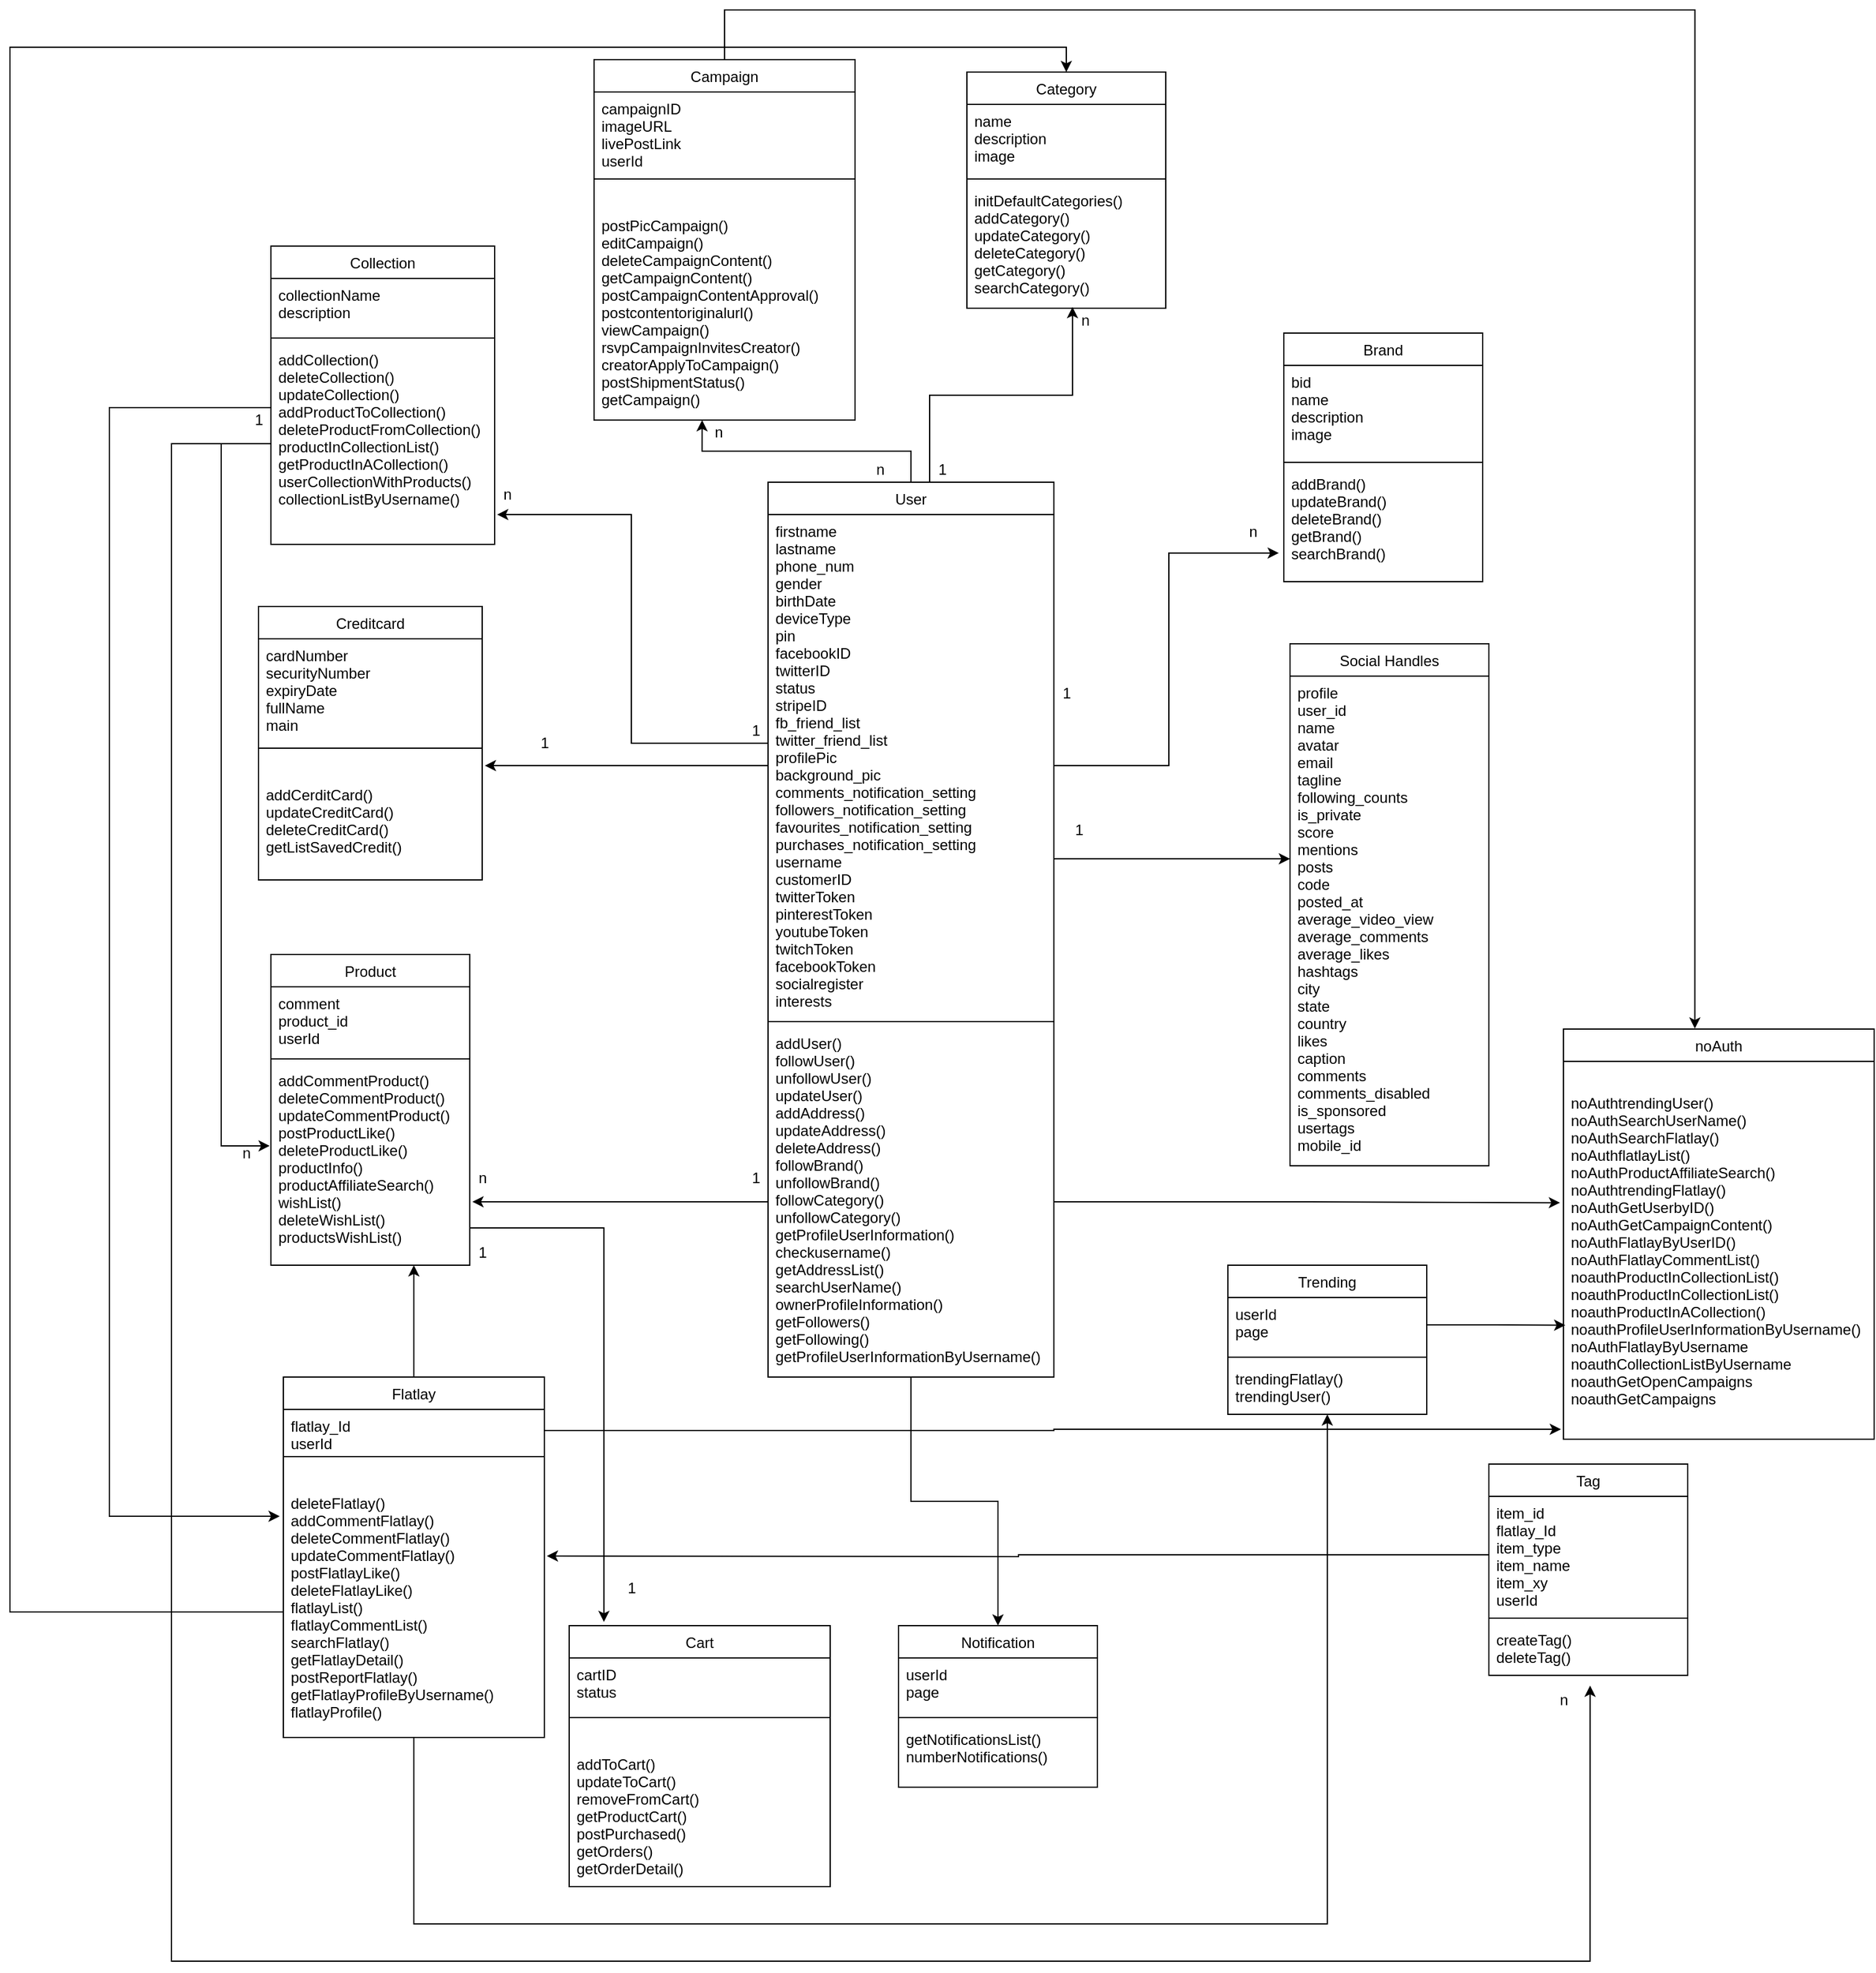 <mxfile version="13.6.2" type="device"><diagram id="C5RBs43oDa-KdzZeNtuy" name="Page-1"><mxGraphModel dx="5220" dy="3651" grid="1" gridSize="10" guides="1" tooltips="1" connect="1" arrows="1" fold="1" page="1" pageScale="1" pageWidth="2000" pageHeight="2000" math="0" shadow="0"><root><mxCell id="WIyWlLk6GJQsqaUBKTNV-0"/><mxCell id="WIyWlLk6GJQsqaUBKTNV-1" parent="WIyWlLk6GJQsqaUBKTNV-0"/><mxCell id="oxAixagusu0LPpY5-JHT-102" style="edgeStyle=orthogonalEdgeStyle;rounded=0;orthogonalLoop=1;jettySize=auto;html=1;entryX=0.423;entryY=-0.001;entryDx=0;entryDy=0;entryPerimeter=0;" edge="1" parent="WIyWlLk6GJQsqaUBKTNV-1" source="493IIcntt3808xGMUHvL-48" target="oxAixagusu0LPpY5-JHT-95"><mxGeometry relative="1" as="geometry"><Array as="points"><mxPoint x="-1295" y="-30"/><mxPoint x="-514" y="-30"/></Array></mxGeometry></mxCell><mxCell id="493IIcntt3808xGMUHvL-48" value="Campaign" style="swimlane;fontStyle=0;align=center;verticalAlign=top;childLayout=stackLayout;horizontal=1;startSize=26;horizontalStack=0;resizeParent=1;resizeLast=0;collapsible=1;marginBottom=0;rounded=0;shadow=0;strokeWidth=1;" parent="WIyWlLk6GJQsqaUBKTNV-1" vertex="1"><mxGeometry x="-1400" y="10" width="210" height="290" as="geometry"><mxRectangle x="130" y="380" width="160" height="26" as="alternateBounds"/></mxGeometry></mxCell><mxCell id="493IIcntt3808xGMUHvL-49" value="campaignID&#10;imageURL&#10;livePostLink&#10;userId" style="text;align=left;verticalAlign=top;spacingLeft=4;spacingRight=4;overflow=hidden;rotatable=0;points=[[0,0.5],[1,0.5]];portConstraint=eastwest;rounded=0;shadow=0;html=0;" parent="493IIcntt3808xGMUHvL-48" vertex="1"><mxGeometry y="26" width="210" height="66" as="geometry"/></mxCell><mxCell id="oxAixagusu0LPpY5-JHT-6" value="" style="line;strokeWidth=1;fillColor=none;align=left;verticalAlign=middle;spacingTop=-1;spacingLeft=3;spacingRight=3;rotatable=0;labelPosition=right;points=[];portConstraint=eastwest;" vertex="1" parent="493IIcntt3808xGMUHvL-48"><mxGeometry y="92" width="210" height="8" as="geometry"/></mxCell><mxCell id="oxAixagusu0LPpY5-JHT-8" value="&lt;span style=&quot;color: rgba(0 , 0 , 0 , 0) ; font-family: monospace ; font-size: 0px&quot;&gt;%3CmxGraphModel%3E%3Croot%3E%3CmxCell%20id%3D%220%22%2F%3E%3CmxCell%20id%3D%221%22%20parent%3D%220%22%2F%3E%3CmxCell%20id%3D%222%22%20value%3D%22addBrand()%26%2310%3BupdateBrand()%26%2310%3BdeleteBrand()%26%2310%3BgetBrand()%26%2310%3BsearchBrand()%26%2310%3B%22%20style%3D%22text%3Balign%3Dleft%3BverticalAlign%3Dtop%3BspacingLeft%3D4%3BspacingRight%3D4%3Boverflow%3Dhidden%3Brotatable%3D0%3Bpoints%3D%5B%5B0%2C0.5%5D%2C%5B1%2C0.5%5D%5D%3BportConstraint%3Deastwest%3B%22%20vertex%3D%221%22%20parent%3D%221%22%3E%3CmxGeometry%20x%3D%22-845%22%20y%3D%22338%22%20width%3D%22160%22%20height%3D%2282%22%20as%3D%22geometry%22%2F%3E%3C%2FmxCell%3E%3C%2Froot%3E%3C%2FmxGraphModel%3E&lt;/span&gt;" style="text;html=1;align=center;verticalAlign=middle;resizable=0;points=[];autosize=1;" vertex="1" parent="493IIcntt3808xGMUHvL-48"><mxGeometry y="100" width="210" height="20" as="geometry"/></mxCell><mxCell id="oxAixagusu0LPpY5-JHT-11" value="postPicCampaign()&#10;editCampaign()&#10;deleteCampaignContent()&#10;getCampaignContent()&#10;postCampaignContentApproval()&#10;postcontentoriginalurl()&#10;viewCampaign()&#10;rsvpCampaignInvitesCreator()&#10;creatorApplyToCampaign()&#10;postShipmentStatus()&#10;getCampaign()&#10;" style="text;align=left;verticalAlign=top;spacingLeft=4;spacingRight=4;overflow=hidden;rotatable=0;points=[[0,0.5],[1,0.5]];portConstraint=eastwest;" vertex="1" parent="493IIcntt3808xGMUHvL-48"><mxGeometry y="120" width="210" height="170" as="geometry"/></mxCell><mxCell id="493IIcntt3808xGMUHvL-8" value="Collection" style="swimlane;fontStyle=0;align=center;verticalAlign=top;childLayout=stackLayout;horizontal=1;startSize=26;horizontalStack=0;resizeParent=1;resizeLast=0;collapsible=1;marginBottom=0;rounded=0;shadow=0;strokeWidth=1;" parent="WIyWlLk6GJQsqaUBKTNV-1" vertex="1"><mxGeometry x="-1660" y="160" width="180" height="240" as="geometry"><mxRectangle x="130" y="380" width="160" height="26" as="alternateBounds"/></mxGeometry></mxCell><mxCell id="493IIcntt3808xGMUHvL-9" value="collectionName&#10;description" style="text;align=left;verticalAlign=top;spacingLeft=4;spacingRight=4;overflow=hidden;rotatable=0;points=[[0,0.5],[1,0.5]];portConstraint=eastwest;rounded=0;shadow=0;html=0;" parent="493IIcntt3808xGMUHvL-8" vertex="1"><mxGeometry y="26" width="180" height="44" as="geometry"/></mxCell><mxCell id="oxAixagusu0LPpY5-JHT-27" value="" style="line;strokeWidth=1;fillColor=none;align=left;verticalAlign=middle;spacingTop=-1;spacingLeft=3;spacingRight=3;rotatable=0;labelPosition=right;points=[];portConstraint=eastwest;" vertex="1" parent="493IIcntt3808xGMUHvL-8"><mxGeometry y="70" width="180" height="8" as="geometry"/></mxCell><mxCell id="oxAixagusu0LPpY5-JHT-28" value="addCollection()&#10;deleteCollection()&#10;updateCollection()&#10;addProductToCollection()&#10;deleteProductFromCollection()&#10;productInCollectionList()&#10;getProductInACollection()&#10;userCollectionWithProducts()&#10;collectionListByUsername()&#10;&#10;" style="text;align=left;verticalAlign=top;spacingLeft=4;spacingRight=4;overflow=hidden;rotatable=0;points=[[0,0.5],[1,0.5]];portConstraint=eastwest;" vertex="1" parent="493IIcntt3808xGMUHvL-8"><mxGeometry y="78" width="180" height="162" as="geometry"/></mxCell><mxCell id="493IIcntt3808xGMUHvL-67" value="Category" style="swimlane;fontStyle=0;align=center;verticalAlign=top;childLayout=stackLayout;horizontal=1;startSize=26;horizontalStack=0;resizeParent=1;resizeLast=0;collapsible=1;marginBottom=0;rounded=0;shadow=0;strokeWidth=1;" parent="WIyWlLk6GJQsqaUBKTNV-1" vertex="1"><mxGeometry x="-1100" y="20" width="160" height="190" as="geometry"><mxRectangle x="130" y="380" width="160" height="26" as="alternateBounds"/></mxGeometry></mxCell><mxCell id="493IIcntt3808xGMUHvL-68" value="name&#10;description&#10;image&#10;" style="text;align=left;verticalAlign=top;spacingLeft=4;spacingRight=4;overflow=hidden;rotatable=0;points=[[0,0.5],[1,0.5]];portConstraint=eastwest;rounded=0;shadow=0;html=0;" parent="493IIcntt3808xGMUHvL-67" vertex="1"><mxGeometry y="26" width="160" height="56" as="geometry"/></mxCell><mxCell id="oxAixagusu0LPpY5-JHT-31" value="" style="line;strokeWidth=1;fillColor=none;align=left;verticalAlign=middle;spacingTop=-1;spacingLeft=3;spacingRight=3;rotatable=0;labelPosition=right;points=[];portConstraint=eastwest;" vertex="1" parent="493IIcntt3808xGMUHvL-67"><mxGeometry y="82" width="160" height="8" as="geometry"/></mxCell><mxCell id="oxAixagusu0LPpY5-JHT-32" value="initDefaultCategories()&#10;addCategory()&#10;updateCategory()&#10;deleteCategory()&#10;getCategory()&#10;searchCategory()&#10;" style="text;align=left;verticalAlign=top;spacingLeft=4;spacingRight=4;overflow=hidden;rotatable=0;points=[[0,0.5],[1,0.5]];portConstraint=eastwest;" vertex="1" parent="493IIcntt3808xGMUHvL-67"><mxGeometry y="90" width="160" height="100" as="geometry"/></mxCell><mxCell id="zkfFHV4jXpPFQw0GAbJ--0" value="Brand" style="swimlane;fontStyle=0;align=center;verticalAlign=top;childLayout=stackLayout;horizontal=1;startSize=26;horizontalStack=0;resizeParent=1;resizeLast=0;collapsible=1;marginBottom=0;rounded=0;shadow=0;strokeWidth=1;" parent="WIyWlLk6GJQsqaUBKTNV-1" vertex="1"><mxGeometry x="-845" y="230" width="160" height="200" as="geometry"><mxRectangle x="230" y="140" width="160" height="26" as="alternateBounds"/></mxGeometry></mxCell><mxCell id="zkfFHV4jXpPFQw0GAbJ--1" value="bid&#10;name&#10;description&#10;image" style="text;align=left;verticalAlign=top;spacingLeft=4;spacingRight=4;overflow=hidden;rotatable=0;points=[[0,0.5],[1,0.5]];portConstraint=eastwest;" parent="zkfFHV4jXpPFQw0GAbJ--0" vertex="1"><mxGeometry y="26" width="160" height="74" as="geometry"/></mxCell><mxCell id="zkfFHV4jXpPFQw0GAbJ--4" value="" style="line;html=1;strokeWidth=1;align=left;verticalAlign=middle;spacingTop=-1;spacingLeft=3;spacingRight=3;rotatable=0;labelPosition=right;points=[];portConstraint=eastwest;" parent="zkfFHV4jXpPFQw0GAbJ--0" vertex="1"><mxGeometry y="100" width="160" height="8" as="geometry"/></mxCell><mxCell id="zkfFHV4jXpPFQw0GAbJ--5" value="addBrand()&#10;updateBrand()&#10;deleteBrand()&#10;getBrand()&#10;searchBrand()&#10;" style="text;align=left;verticalAlign=top;spacingLeft=4;spacingRight=4;overflow=hidden;rotatable=0;points=[[0,0.5],[1,0.5]];portConstraint=eastwest;" parent="zkfFHV4jXpPFQw0GAbJ--0" vertex="1"><mxGeometry y="108" width="160" height="82" as="geometry"/></mxCell><mxCell id="oxAixagusu0LPpY5-JHT-12" style="edgeStyle=orthogonalEdgeStyle;rounded=0;orthogonalLoop=1;jettySize=auto;html=1;entryX=0.414;entryY=1;entryDx=0;entryDy=0;entryPerimeter=0;" edge="1" parent="WIyWlLk6GJQsqaUBKTNV-1" source="493IIcntt3808xGMUHvL-0" target="oxAixagusu0LPpY5-JHT-11"><mxGeometry relative="1" as="geometry"/></mxCell><mxCell id="oxAixagusu0LPpY5-JHT-34" style="edgeStyle=orthogonalEdgeStyle;rounded=0;orthogonalLoop=1;jettySize=auto;html=1;entryX=0.531;entryY=0.99;entryDx=0;entryDy=0;entryPerimeter=0;" edge="1" parent="WIyWlLk6GJQsqaUBKTNV-1" source="493IIcntt3808xGMUHvL-0" target="oxAixagusu0LPpY5-JHT-32"><mxGeometry relative="1" as="geometry"><Array as="points"><mxPoint x="-1130" y="280"/><mxPoint x="-1015" y="280"/></Array></mxGeometry></mxCell><mxCell id="oxAixagusu0LPpY5-JHT-88" style="edgeStyle=orthogonalEdgeStyle;rounded=0;orthogonalLoop=1;jettySize=auto;html=1;entryX=0.5;entryY=0;entryDx=0;entryDy=0;" edge="1" parent="WIyWlLk6GJQsqaUBKTNV-1" source="493IIcntt3808xGMUHvL-0" target="oxAixagusu0LPpY5-JHT-52"><mxGeometry relative="1" as="geometry"/></mxCell><mxCell id="493IIcntt3808xGMUHvL-0" value="User" style="swimlane;fontStyle=0;align=center;verticalAlign=top;childLayout=stackLayout;horizontal=1;startSize=26;horizontalStack=0;resizeParent=1;resizeLast=0;collapsible=1;marginBottom=0;rounded=0;shadow=0;strokeWidth=1;" parent="WIyWlLk6GJQsqaUBKTNV-1" vertex="1"><mxGeometry x="-1260" y="350" width="230" height="720" as="geometry"><mxRectangle x="130" y="380" width="160" height="26" as="alternateBounds"/></mxGeometry></mxCell><mxCell id="493IIcntt3808xGMUHvL-2" value="firstname&#10;lastname&#10;phone_num&#10;gender&#10;birthDate&#10;deviceType&#10;pin&#10;facebookID&#10;twitterID&#10;status&#10;stripeID&#10;fb_friend_list&#10;twitter_friend_list&#10;profilePic&#10;background_pic&#10;comments_notification_setting&#10;followers_notification_setting&#10;favourites_notification_setting&#10;purchases_notification_setting&#10;username&#10;customerID&#10;twitterToken&#10;pinterestToken&#10;youtubeToken&#10;twitchToken&#10;facebookToken&#10;socialregister&#10;interests" style="text;align=left;verticalAlign=top;spacingLeft=4;spacingRight=4;overflow=hidden;rotatable=0;points=[[0,0.5],[1,0.5]];portConstraint=eastwest;rounded=0;shadow=0;html=0;" parent="493IIcntt3808xGMUHvL-0" vertex="1"><mxGeometry y="26" width="230" height="404" as="geometry"/></mxCell><mxCell id="493IIcntt3808xGMUHvL-28" value="" style="line;strokeWidth=1;fillColor=none;align=left;verticalAlign=middle;spacingTop=-1;spacingLeft=3;spacingRight=3;rotatable=0;labelPosition=right;points=[];portConstraint=eastwest;" parent="493IIcntt3808xGMUHvL-0" vertex="1"><mxGeometry y="430" width="230" height="8" as="geometry"/></mxCell><mxCell id="493IIcntt3808xGMUHvL-34" value="addUser()&#10;followUser()&#10;unfollowUser()&#10;updateUser()&#10;addAddress()&#10;updateAddress()&#10;deleteAddress()&#10;followBrand()&#10;unfollowBrand()&#10;followCategory()&#10;unfollowCategory()&#10;getProfileUserInformation()&#10;checkusername()&#10;getAddressList()&#10;searchUserName()&#10;ownerProfileInformation()&#10;getFollowers()&#10;getFollowing()&#10;getProfileUserInformationByUsername()&#10;&#10;" style="text;align=left;verticalAlign=top;spacingLeft=4;spacingRight=4;overflow=hidden;rotatable=0;points=[[0,0.5],[1,0.5]];portConstraint=eastwest;rounded=0;shadow=0;html=0;" parent="493IIcntt3808xGMUHvL-0" vertex="1"><mxGeometry y="438" width="230" height="282" as="geometry"/></mxCell><mxCell id="oxAixagusu0LPpY5-JHT-2" style="edgeStyle=orthogonalEdgeStyle;rounded=0;orthogonalLoop=1;jettySize=auto;html=1;entryX=-0.025;entryY=0.841;entryDx=0;entryDy=0;entryPerimeter=0;" edge="1" parent="WIyWlLk6GJQsqaUBKTNV-1" source="493IIcntt3808xGMUHvL-2" target="zkfFHV4jXpPFQw0GAbJ--5"><mxGeometry relative="1" as="geometry"/></mxCell><mxCell id="oxAixagusu0LPpY5-JHT-3" value="1" style="text;html=1;align=center;verticalAlign=middle;resizable=0;points=[];autosize=1;" vertex="1" parent="WIyWlLk6GJQsqaUBKTNV-1"><mxGeometry x="-1030" y="510" width="20" height="20" as="geometry"/></mxCell><mxCell id="oxAixagusu0LPpY5-JHT-4" value="n" style="text;html=1;align=center;verticalAlign=middle;resizable=0;points=[];autosize=1;" vertex="1" parent="WIyWlLk6GJQsqaUBKTNV-1"><mxGeometry x="-880" y="380" width="20" height="20" as="geometry"/></mxCell><mxCell id="oxAixagusu0LPpY5-JHT-13" value="n" style="text;html=1;align=center;verticalAlign=middle;resizable=0;points=[];autosize=1;" vertex="1" parent="WIyWlLk6GJQsqaUBKTNV-1"><mxGeometry x="-1180" y="330" width="20" height="20" as="geometry"/></mxCell><mxCell id="oxAixagusu0LPpY5-JHT-14" value="n" style="text;html=1;align=center;verticalAlign=middle;resizable=0;points=[];autosize=1;" vertex="1" parent="WIyWlLk6GJQsqaUBKTNV-1"><mxGeometry x="-1310" y="300" width="20" height="20" as="geometry"/></mxCell><mxCell id="oxAixagusu0LPpY5-JHT-25" value="1" style="text;html=1;align=center;verticalAlign=middle;resizable=0;points=[];autosize=1;" vertex="1" parent="WIyWlLk6GJQsqaUBKTNV-1"><mxGeometry x="-1280" y="540" width="20" height="20" as="geometry"/></mxCell><mxCell id="oxAixagusu0LPpY5-JHT-26" value="1" style="text;html=1;align=center;verticalAlign=middle;resizable=0;points=[];autosize=1;" vertex="1" parent="WIyWlLk6GJQsqaUBKTNV-1"><mxGeometry x="-1450" y="550" width="20" height="20" as="geometry"/></mxCell><mxCell id="oxAixagusu0LPpY5-JHT-29" style="edgeStyle=orthogonalEdgeStyle;rounded=0;orthogonalLoop=1;jettySize=auto;html=1;entryX=1.011;entryY=0.852;entryDx=0;entryDy=0;entryPerimeter=0;" edge="1" parent="WIyWlLk6GJQsqaUBKTNV-1" source="493IIcntt3808xGMUHvL-2" target="oxAixagusu0LPpY5-JHT-28"><mxGeometry relative="1" as="geometry"><Array as="points"><mxPoint x="-1370" y="560"/><mxPoint x="-1370" y="376"/></Array></mxGeometry></mxCell><mxCell id="oxAixagusu0LPpY5-JHT-30" value="n" style="text;html=1;align=center;verticalAlign=middle;resizable=0;points=[];autosize=1;" vertex="1" parent="WIyWlLk6GJQsqaUBKTNV-1"><mxGeometry x="-1480" y="350" width="20" height="20" as="geometry"/></mxCell><mxCell id="oxAixagusu0LPpY5-JHT-35" value="1" style="text;html=1;align=center;verticalAlign=middle;resizable=0;points=[];autosize=1;" vertex="1" parent="WIyWlLk6GJQsqaUBKTNV-1"><mxGeometry x="-1130" y="330" width="20" height="20" as="geometry"/></mxCell><mxCell id="oxAixagusu0LPpY5-JHT-36" value="&amp;nbsp; &amp;nbsp;n" style="text;html=1;align=center;verticalAlign=middle;resizable=0;points=[];autosize=1;" vertex="1" parent="WIyWlLk6GJQsqaUBKTNV-1"><mxGeometry x="-1025" y="210" width="30" height="20" as="geometry"/></mxCell><mxCell id="oxAixagusu0LPpY5-JHT-52" value="Notification" style="swimlane;fontStyle=0;align=center;verticalAlign=top;childLayout=stackLayout;horizontal=1;startSize=26;horizontalStack=0;resizeParent=1;resizeLast=0;collapsible=1;marginBottom=0;rounded=0;shadow=0;strokeWidth=1;" vertex="1" parent="WIyWlLk6GJQsqaUBKTNV-1"><mxGeometry x="-1155" y="1270" width="160" height="130" as="geometry"><mxRectangle x="130" y="380" width="160" height="26" as="alternateBounds"/></mxGeometry></mxCell><mxCell id="oxAixagusu0LPpY5-JHT-53" value="userId&#10;page" style="text;align=left;verticalAlign=top;spacingLeft=4;spacingRight=4;overflow=hidden;rotatable=0;points=[[0,0.5],[1,0.5]];portConstraint=eastwest;rounded=0;shadow=0;html=0;" vertex="1" parent="oxAixagusu0LPpY5-JHT-52"><mxGeometry y="26" width="160" height="44" as="geometry"/></mxCell><mxCell id="oxAixagusu0LPpY5-JHT-54" value="" style="line;strokeWidth=1;fillColor=none;align=left;verticalAlign=middle;spacingTop=-1;spacingLeft=3;spacingRight=3;rotatable=0;labelPosition=right;points=[];portConstraint=eastwest;rounded=0;shadow=0;html=0;" vertex="1" parent="oxAixagusu0LPpY5-JHT-52"><mxGeometry y="70" width="160" height="8" as="geometry"/></mxCell><mxCell id="oxAixagusu0LPpY5-JHT-55" value="getNotificationsList()&#10;numberNotifications()&#10;" style="text;align=left;verticalAlign=top;spacingLeft=4;spacingRight=4;overflow=hidden;rotatable=0;points=[[0,0.5],[1,0.5]];portConstraint=eastwest;" vertex="1" parent="oxAixagusu0LPpY5-JHT-52"><mxGeometry y="78" width="160" height="42" as="geometry"/></mxCell><mxCell id="oxAixagusu0LPpY5-JHT-82" style="edgeStyle=orthogonalEdgeStyle;rounded=0;orthogonalLoop=1;jettySize=auto;html=1;" edge="1" parent="WIyWlLk6GJQsqaUBKTNV-1" source="oxAixagusu0LPpY5-JHT-45"><mxGeometry relative="1" as="geometry"><mxPoint x="-1545" y="980" as="targetPoint"/></mxGeometry></mxCell><mxCell id="oxAixagusu0LPpY5-JHT-89" style="edgeStyle=orthogonalEdgeStyle;rounded=0;orthogonalLoop=1;jettySize=auto;html=1;" edge="1" parent="WIyWlLk6GJQsqaUBKTNV-1" source="oxAixagusu0LPpY5-JHT-45"><mxGeometry relative="1" as="geometry"><mxPoint x="-810" y="1100" as="targetPoint"/><Array as="points"><mxPoint x="-1545" y="1510"/><mxPoint x="-810" y="1510"/><mxPoint x="-810" y="1109"/><mxPoint x="-810" y="1109"/></Array></mxGeometry></mxCell><mxCell id="oxAixagusu0LPpY5-JHT-45" value="Flatlay" style="swimlane;fontStyle=0;align=center;verticalAlign=top;childLayout=stackLayout;horizontal=1;startSize=26;horizontalStack=0;resizeParent=1;resizeLast=0;collapsible=1;marginBottom=0;rounded=0;shadow=0;strokeWidth=1;" vertex="1" parent="WIyWlLk6GJQsqaUBKTNV-1"><mxGeometry x="-1650" y="1070" width="210" height="290" as="geometry"><mxRectangle x="130" y="380" width="160" height="26" as="alternateBounds"/></mxGeometry></mxCell><mxCell id="oxAixagusu0LPpY5-JHT-46" value="flatlay_Id&#10;userId" style="text;align=left;verticalAlign=top;spacingLeft=4;spacingRight=4;overflow=hidden;rotatable=0;points=[[0,0.5],[1,0.5]];portConstraint=eastwest;rounded=0;shadow=0;html=0;" vertex="1" parent="oxAixagusu0LPpY5-JHT-45"><mxGeometry y="26" width="210" height="34" as="geometry"/></mxCell><mxCell id="oxAixagusu0LPpY5-JHT-47" value="" style="line;strokeWidth=1;fillColor=none;align=left;verticalAlign=middle;spacingTop=-1;spacingLeft=3;spacingRight=3;rotatable=0;labelPosition=right;points=[];portConstraint=eastwest;" vertex="1" parent="oxAixagusu0LPpY5-JHT-45"><mxGeometry y="60" width="210" height="8" as="geometry"/></mxCell><mxCell id="oxAixagusu0LPpY5-JHT-48" value="&lt;font color=&quot;#ba0000&quot; face=&quot;monospace&quot;&gt;&lt;span style=&quot;font-size: 0px&quot;&gt;addToCart&lt;/span&gt;&lt;/font&gt;" style="text;html=1;align=center;verticalAlign=middle;resizable=0;points=[];autosize=1;" vertex="1" parent="oxAixagusu0LPpY5-JHT-45"><mxGeometry y="68" width="210" height="20" as="geometry"/></mxCell><mxCell id="oxAixagusu0LPpY5-JHT-49" value="deleteFlatlay()&#10;addCommentFlatlay()&#10;deleteCommentFlatlay()&#10;updateCommentFlatlay()&#10;postFlatlayLike()&#10;deleteFlatlayLike()&#10;flatlayList()&#10;flatlayCommentList()&#10;searchFlatlay()&#10;getFlatlayDetail()&#10;postReportFlatlay()&#10;getFlatlayProfileByUsername()&#10;flatlayProfile()&#10;&#10;" style="text;align=left;verticalAlign=top;spacingLeft=4;spacingRight=4;overflow=hidden;rotatable=0;points=[[0,0.5],[1,0.5]];portConstraint=eastwest;" vertex="1" parent="oxAixagusu0LPpY5-JHT-45"><mxGeometry y="88" width="210" height="202" as="geometry"/></mxCell><mxCell id="oxAixagusu0LPpY5-JHT-64" style="edgeStyle=orthogonalEdgeStyle;rounded=0;orthogonalLoop=1;jettySize=auto;html=1;" edge="1" parent="WIyWlLk6GJQsqaUBKTNV-1" source="oxAixagusu0LPpY5-JHT-49"><mxGeometry relative="1" as="geometry"><mxPoint x="-1020" y="20" as="targetPoint"/><Array as="points"><mxPoint x="-1870" y="1259"/><mxPoint x="-1870"/><mxPoint x="-1020"/></Array></mxGeometry></mxCell><mxCell id="oxAixagusu0LPpY5-JHT-67" style="edgeStyle=orthogonalEdgeStyle;rounded=0;orthogonalLoop=1;jettySize=auto;html=1;entryX=1.013;entryY=0.362;entryDx=0;entryDy=0;entryPerimeter=0;" edge="1" parent="WIyWlLk6GJQsqaUBKTNV-1" source="493IIcntt3808xGMUHvL-2"><mxGeometry relative="1" as="geometry"><mxPoint x="-1487.92" y="578.024" as="targetPoint"/></mxGeometry></mxCell><mxCell id="oxAixagusu0LPpY5-JHT-15" value="Cart" style="swimlane;fontStyle=0;align=center;verticalAlign=top;childLayout=stackLayout;horizontal=1;startSize=26;horizontalStack=0;resizeParent=1;resizeLast=0;collapsible=1;marginBottom=0;rounded=0;shadow=0;strokeWidth=1;" vertex="1" parent="WIyWlLk6GJQsqaUBKTNV-1"><mxGeometry x="-1420" y="1270" width="210" height="210" as="geometry"><mxRectangle x="130" y="380" width="160" height="26" as="alternateBounds"/></mxGeometry></mxCell><mxCell id="oxAixagusu0LPpY5-JHT-16" value="cartID&#10;status" style="text;align=left;verticalAlign=top;spacingLeft=4;spacingRight=4;overflow=hidden;rotatable=0;points=[[0,0.5],[1,0.5]];portConstraint=eastwest;rounded=0;shadow=0;html=0;" vertex="1" parent="oxAixagusu0LPpY5-JHT-15"><mxGeometry y="26" width="210" height="44" as="geometry"/></mxCell><mxCell id="oxAixagusu0LPpY5-JHT-17" value="" style="line;strokeWidth=1;fillColor=none;align=left;verticalAlign=middle;spacingTop=-1;spacingLeft=3;spacingRight=3;rotatable=0;labelPosition=right;points=[];portConstraint=eastwest;" vertex="1" parent="oxAixagusu0LPpY5-JHT-15"><mxGeometry y="70" width="210" height="8" as="geometry"/></mxCell><mxCell id="oxAixagusu0LPpY5-JHT-18" value="&lt;font color=&quot;#ba0000&quot; face=&quot;monospace&quot;&gt;&lt;span style=&quot;font-size: 0px&quot;&gt;addToCart&lt;/span&gt;&lt;/font&gt;" style="text;html=1;align=center;verticalAlign=middle;resizable=0;points=[];autosize=1;" vertex="1" parent="oxAixagusu0LPpY5-JHT-15"><mxGeometry y="78" width="210" height="20" as="geometry"/></mxCell><mxCell id="oxAixagusu0LPpY5-JHT-23" value="addToCart()&#10;updateToCart()&#10;removeFromCart()&#10;getProductCart()&#10;postPurchased()&#10;getOrders()&#10;getOrderDetail()&#10;" style="text;align=left;verticalAlign=top;spacingLeft=4;spacingRight=4;overflow=hidden;rotatable=0;points=[[0,0.5],[1,0.5]];portConstraint=eastwest;" vertex="1" parent="oxAixagusu0LPpY5-JHT-15"><mxGeometry y="98" width="210" height="112" as="geometry"/></mxCell><mxCell id="oxAixagusu0LPpY5-JHT-37" value="Creditcard" style="swimlane;fontStyle=0;align=center;verticalAlign=top;childLayout=stackLayout;horizontal=1;startSize=26;horizontalStack=0;resizeParent=1;resizeLast=0;collapsible=1;marginBottom=0;rounded=0;shadow=0;strokeWidth=1;" vertex="1" parent="WIyWlLk6GJQsqaUBKTNV-1"><mxGeometry x="-1670" y="450" width="180" height="220" as="geometry"><mxRectangle x="130" y="380" width="160" height="26" as="alternateBounds"/></mxGeometry></mxCell><mxCell id="oxAixagusu0LPpY5-JHT-38" value="cardNumber&#10;securityNumber&#10;expiryDate&#10;fullName&#10;main" style="text;align=left;verticalAlign=top;spacingLeft=4;spacingRight=4;overflow=hidden;rotatable=0;points=[[0,0.5],[1,0.5]];portConstraint=eastwest;rounded=0;shadow=0;html=0;" vertex="1" parent="oxAixagusu0LPpY5-JHT-37"><mxGeometry y="26" width="180" height="84" as="geometry"/></mxCell><mxCell id="oxAixagusu0LPpY5-JHT-39" value="" style="line;strokeWidth=1;fillColor=none;align=left;verticalAlign=middle;spacingTop=-1;spacingLeft=3;spacingRight=3;rotatable=0;labelPosition=right;points=[];portConstraint=eastwest;" vertex="1" parent="oxAixagusu0LPpY5-JHT-37"><mxGeometry y="110" width="180" height="8" as="geometry"/></mxCell><mxCell id="oxAixagusu0LPpY5-JHT-40" value="&lt;font color=&quot;#ba0000&quot; face=&quot;monospace&quot;&gt;&lt;span style=&quot;font-size: 0px&quot;&gt;addToCart&lt;/span&gt;&lt;/font&gt;" style="text;html=1;align=center;verticalAlign=middle;resizable=0;points=[];autosize=1;" vertex="1" parent="oxAixagusu0LPpY5-JHT-37"><mxGeometry y="118" width="180" height="20" as="geometry"/></mxCell><mxCell id="oxAixagusu0LPpY5-JHT-41" value="addCerditCard()&#10;updateCreditCard()&#10;deleteCreditCard()&#10;getListSavedCredit()&#10;&#10;" style="text;align=left;verticalAlign=top;spacingLeft=4;spacingRight=4;overflow=hidden;rotatable=0;points=[[0,0.5],[1,0.5]];portConstraint=eastwest;" vertex="1" parent="oxAixagusu0LPpY5-JHT-37"><mxGeometry y="138" width="180" height="82" as="geometry"/></mxCell><mxCell id="oxAixagusu0LPpY5-JHT-71" value="Product" style="swimlane;fontStyle=0;align=center;verticalAlign=top;childLayout=stackLayout;horizontal=1;startSize=26;horizontalStack=0;resizeParent=1;resizeLast=0;collapsible=1;marginBottom=0;rounded=0;shadow=0;strokeWidth=1;" vertex="1" parent="WIyWlLk6GJQsqaUBKTNV-1"><mxGeometry x="-1660" y="730" width="160" height="250" as="geometry"><mxRectangle x="130" y="380" width="160" height="26" as="alternateBounds"/></mxGeometry></mxCell><mxCell id="oxAixagusu0LPpY5-JHT-72" value="comment&#10;product_id&#10;userId" style="text;align=left;verticalAlign=top;spacingLeft=4;spacingRight=4;overflow=hidden;rotatable=0;points=[[0,0.5],[1,0.5]];portConstraint=eastwest;rounded=0;shadow=0;html=0;" vertex="1" parent="oxAixagusu0LPpY5-JHT-71"><mxGeometry y="26" width="160" height="54" as="geometry"/></mxCell><mxCell id="oxAixagusu0LPpY5-JHT-73" value="" style="line;strokeWidth=1;fillColor=none;align=left;verticalAlign=middle;spacingTop=-1;spacingLeft=3;spacingRight=3;rotatable=0;labelPosition=right;points=[];portConstraint=eastwest;rounded=0;shadow=0;html=0;" vertex="1" parent="oxAixagusu0LPpY5-JHT-71"><mxGeometry y="80" width="160" height="8" as="geometry"/></mxCell><mxCell id="oxAixagusu0LPpY5-JHT-74" value="addCommentProduct()&#10;deleteCommentProduct()&#10;updateCommentProduct()&#10;postProductLike()&#10;deleteProductLike()&#10;productInfo()&#10;productAffiliateSearch()&#10;wishList()&#10;deleteWishList()&#10;productsWishList()&#10;" style="text;align=left;verticalAlign=top;spacingLeft=4;spacingRight=4;overflow=hidden;rotatable=0;points=[[0,0.5],[1,0.5]];portConstraint=eastwest;" vertex="1" parent="oxAixagusu0LPpY5-JHT-71"><mxGeometry y="88" width="160" height="152" as="geometry"/></mxCell><mxCell id="oxAixagusu0LPpY5-JHT-76" style="edgeStyle=orthogonalEdgeStyle;rounded=0;orthogonalLoop=1;jettySize=auto;html=1;entryX=1.013;entryY=0.73;entryDx=0;entryDy=0;entryPerimeter=0;" edge="1" parent="WIyWlLk6GJQsqaUBKTNV-1" source="493IIcntt3808xGMUHvL-34" target="oxAixagusu0LPpY5-JHT-74"><mxGeometry relative="1" as="geometry"/></mxCell><mxCell id="oxAixagusu0LPpY5-JHT-77" style="edgeStyle=orthogonalEdgeStyle;rounded=0;orthogonalLoop=1;jettySize=auto;html=1;entryX=0.133;entryY=-0.014;entryDx=0;entryDy=0;entryPerimeter=0;" edge="1" parent="WIyWlLk6GJQsqaUBKTNV-1" source="oxAixagusu0LPpY5-JHT-74" target="oxAixagusu0LPpY5-JHT-15"><mxGeometry relative="1" as="geometry"><Array as="points"><mxPoint x="-1392" y="950"/></Array></mxGeometry></mxCell><mxCell id="oxAixagusu0LPpY5-JHT-78" style="edgeStyle=orthogonalEdgeStyle;rounded=0;orthogonalLoop=1;jettySize=auto;html=1;entryX=-0.006;entryY=0.434;entryDx=0;entryDy=0;entryPerimeter=0;" edge="1" parent="WIyWlLk6GJQsqaUBKTNV-1" source="oxAixagusu0LPpY5-JHT-28" target="oxAixagusu0LPpY5-JHT-74"><mxGeometry relative="1" as="geometry"><Array as="points"><mxPoint x="-1700" y="319"/><mxPoint x="-1700" y="884"/></Array></mxGeometry></mxCell><mxCell id="oxAixagusu0LPpY5-JHT-79" value="1" style="text;html=1;align=center;verticalAlign=middle;resizable=0;points=[];autosize=1;" vertex="1" parent="WIyWlLk6GJQsqaUBKTNV-1"><mxGeometry x="-1680" y="290" width="20" height="20" as="geometry"/></mxCell><mxCell id="oxAixagusu0LPpY5-JHT-80" value="n" style="text;html=1;align=center;verticalAlign=middle;resizable=0;points=[];autosize=1;" vertex="1" parent="WIyWlLk6GJQsqaUBKTNV-1"><mxGeometry x="-1690" y="880" width="20" height="20" as="geometry"/></mxCell><mxCell id="oxAixagusu0LPpY5-JHT-81" style="edgeStyle=orthogonalEdgeStyle;rounded=0;orthogonalLoop=1;jettySize=auto;html=1;entryX=-0.014;entryY=0.119;entryDx=0;entryDy=0;entryPerimeter=0;" edge="1" parent="WIyWlLk6GJQsqaUBKTNV-1" source="oxAixagusu0LPpY5-JHT-28" target="oxAixagusu0LPpY5-JHT-49"><mxGeometry relative="1" as="geometry"><Array as="points"><mxPoint x="-1790" y="290"/><mxPoint x="-1790" y="1182"/></Array></mxGeometry></mxCell><mxCell id="oxAixagusu0LPpY5-JHT-83" style="edgeStyle=orthogonalEdgeStyle;rounded=0;orthogonalLoop=1;jettySize=auto;html=1;" edge="1" parent="WIyWlLk6GJQsqaUBKTNV-1" source="493IIcntt3808xGMUHvL-2" target="493IIcntt3808xGMUHvL-41"><mxGeometry relative="1" as="geometry"><Array as="points"><mxPoint x="-920" y="653"/><mxPoint x="-920" y="653"/></Array></mxGeometry></mxCell><mxCell id="oxAixagusu0LPpY5-JHT-84" value="1" style="text;html=1;align=center;verticalAlign=middle;resizable=0;points=[];autosize=1;" vertex="1" parent="WIyWlLk6GJQsqaUBKTNV-1"><mxGeometry x="-1020" y="620" width="20" height="20" as="geometry"/></mxCell><mxCell id="oxAixagusu0LPpY5-JHT-86" value="1" style="text;html=1;align=center;verticalAlign=middle;resizable=0;points=[];autosize=1;" vertex="1" parent="WIyWlLk6GJQsqaUBKTNV-1"><mxGeometry x="-1280" y="900" width="20" height="20" as="geometry"/></mxCell><mxCell id="oxAixagusu0LPpY5-JHT-87" value="n" style="text;html=1;align=center;verticalAlign=middle;resizable=0;points=[];autosize=1;" vertex="1" parent="WIyWlLk6GJQsqaUBKTNV-1"><mxGeometry x="-1500" y="900" width="20" height="20" as="geometry"/></mxCell><mxCell id="oxAixagusu0LPpY5-JHT-56" value="Tag" style="swimlane;fontStyle=0;align=center;verticalAlign=top;childLayout=stackLayout;horizontal=1;startSize=26;horizontalStack=0;resizeParent=1;resizeLast=0;collapsible=1;marginBottom=0;rounded=0;shadow=0;strokeWidth=1;" vertex="1" parent="WIyWlLk6GJQsqaUBKTNV-1"><mxGeometry x="-680" y="1140" width="160" height="170" as="geometry"><mxRectangle x="130" y="380" width="160" height="26" as="alternateBounds"/></mxGeometry></mxCell><mxCell id="oxAixagusu0LPpY5-JHT-57" value="item_id&#10;flatlay_Id&#10;item_type&#10;item_name&#10;item_xy&#10;userId" style="text;align=left;verticalAlign=top;spacingLeft=4;spacingRight=4;overflow=hidden;rotatable=0;points=[[0,0.5],[1,0.5]];portConstraint=eastwest;rounded=0;shadow=0;html=0;" vertex="1" parent="oxAixagusu0LPpY5-JHT-56"><mxGeometry y="26" width="160" height="94" as="geometry"/></mxCell><mxCell id="oxAixagusu0LPpY5-JHT-58" value="" style="line;strokeWidth=1;fillColor=none;align=left;verticalAlign=middle;spacingTop=-1;spacingLeft=3;spacingRight=3;rotatable=0;labelPosition=right;points=[];portConstraint=eastwest;rounded=0;shadow=0;html=0;" vertex="1" parent="oxAixagusu0LPpY5-JHT-56"><mxGeometry y="120" width="160" height="8" as="geometry"/></mxCell><mxCell id="oxAixagusu0LPpY5-JHT-59" value="createTag()&#10;deleteTag()&#10;" style="text;align=left;verticalAlign=top;spacingLeft=4;spacingRight=4;overflow=hidden;rotatable=0;points=[[0,0.5],[1,0.5]];portConstraint=eastwest;" vertex="1" parent="oxAixagusu0LPpY5-JHT-56"><mxGeometry y="128" width="160" height="42" as="geometry"/></mxCell><mxCell id="oxAixagusu0LPpY5-JHT-60" value="Trending" style="swimlane;fontStyle=0;align=center;verticalAlign=top;childLayout=stackLayout;horizontal=1;startSize=26;horizontalStack=0;resizeParent=1;resizeLast=0;collapsible=1;marginBottom=0;rounded=0;shadow=0;strokeWidth=1;" vertex="1" parent="WIyWlLk6GJQsqaUBKTNV-1"><mxGeometry x="-890" y="980" width="160" height="120" as="geometry"><mxRectangle x="130" y="380" width="160" height="26" as="alternateBounds"/></mxGeometry></mxCell><mxCell id="oxAixagusu0LPpY5-JHT-61" value="userId&#10;page" style="text;align=left;verticalAlign=top;spacingLeft=4;spacingRight=4;overflow=hidden;rotatable=0;points=[[0,0.5],[1,0.5]];portConstraint=eastwest;rounded=0;shadow=0;html=0;" vertex="1" parent="oxAixagusu0LPpY5-JHT-60"><mxGeometry y="26" width="160" height="44" as="geometry"/></mxCell><mxCell id="oxAixagusu0LPpY5-JHT-62" value="" style="line;strokeWidth=1;fillColor=none;align=left;verticalAlign=middle;spacingTop=-1;spacingLeft=3;spacingRight=3;rotatable=0;labelPosition=right;points=[];portConstraint=eastwest;rounded=0;shadow=0;html=0;" vertex="1" parent="oxAixagusu0LPpY5-JHT-60"><mxGeometry y="70" width="160" height="8" as="geometry"/></mxCell><mxCell id="oxAixagusu0LPpY5-JHT-63" value="trendingFlatlay()&#10;trendingUser()&#10;" style="text;align=left;verticalAlign=top;spacingLeft=4;spacingRight=4;overflow=hidden;rotatable=0;points=[[0,0.5],[1,0.5]];portConstraint=eastwest;" vertex="1" parent="oxAixagusu0LPpY5-JHT-60"><mxGeometry y="78" width="160" height="42" as="geometry"/></mxCell><mxCell id="oxAixagusu0LPpY5-JHT-90" style="edgeStyle=orthogonalEdgeStyle;rounded=0;orthogonalLoop=1;jettySize=auto;html=1;entryX=0.509;entryY=1.197;entryDx=0;entryDy=0;entryPerimeter=0;" edge="1" parent="WIyWlLk6GJQsqaUBKTNV-1" source="oxAixagusu0LPpY5-JHT-28" target="oxAixagusu0LPpY5-JHT-59"><mxGeometry relative="1" as="geometry"><Array as="points"><mxPoint x="-1740" y="319"/><mxPoint x="-1740" y="1540"/><mxPoint x="-599" y="1540"/></Array></mxGeometry></mxCell><mxCell id="oxAixagusu0LPpY5-JHT-91" style="edgeStyle=orthogonalEdgeStyle;rounded=0;orthogonalLoop=1;jettySize=auto;html=1;" edge="1" parent="WIyWlLk6GJQsqaUBKTNV-1" source="oxAixagusu0LPpY5-JHT-57"><mxGeometry relative="1" as="geometry"><mxPoint x="-1438" y="1214" as="targetPoint"/></mxGeometry></mxCell><mxCell id="493IIcntt3808xGMUHvL-40" value="Social Handles" style="swimlane;fontStyle=0;align=center;verticalAlign=top;childLayout=stackLayout;horizontal=1;startSize=26;horizontalStack=0;resizeParent=1;resizeLast=0;collapsible=1;marginBottom=0;rounded=0;shadow=0;strokeWidth=1;" parent="WIyWlLk6GJQsqaUBKTNV-1" vertex="1"><mxGeometry x="-840" y="480" width="160" height="420" as="geometry"><mxRectangle x="130" y="380" width="160" height="26" as="alternateBounds"/></mxGeometry></mxCell><mxCell id="493IIcntt3808xGMUHvL-41" value="profile&#10;user_id&#10;name&#10;avatar&#10;email&#10;tagline&#10;following_counts&#10;is_private&#10;score&#10;mentions&#10;posts&#10;code&#10;posted_at&#10;average_video_view&#10;average_comments&#10;average_likes&#10;hashtags&#10;city&#10;state&#10;country&#10;likes&#10;caption&#10;comments&#10;comments_disabled&#10;is_sponsored&#10;usertags&#10;mobile_id" style="text;align=left;verticalAlign=top;spacingLeft=4;spacingRight=4;overflow=hidden;rotatable=0;points=[[0,0.5],[1,0.5]];portConstraint=eastwest;rounded=0;shadow=0;html=0;" parent="493IIcntt3808xGMUHvL-40" vertex="1"><mxGeometry y="26" width="160" height="394" as="geometry"/></mxCell><mxCell id="oxAixagusu0LPpY5-JHT-92" value="n" style="text;html=1;align=center;verticalAlign=middle;resizable=0;points=[];autosize=1;" vertex="1" parent="WIyWlLk6GJQsqaUBKTNV-1"><mxGeometry x="-630" y="1320" width="20" height="20" as="geometry"/></mxCell><mxCell id="oxAixagusu0LPpY5-JHT-93" value="1" style="text;html=1;align=center;verticalAlign=middle;resizable=0;points=[];autosize=1;" vertex="1" parent="WIyWlLk6GJQsqaUBKTNV-1"><mxGeometry x="-1500" y="960" width="20" height="20" as="geometry"/></mxCell><mxCell id="oxAixagusu0LPpY5-JHT-94" value="1" style="text;html=1;align=center;verticalAlign=middle;resizable=0;points=[];autosize=1;" vertex="1" parent="WIyWlLk6GJQsqaUBKTNV-1"><mxGeometry x="-1380" y="1230" width="20" height="20" as="geometry"/></mxCell><mxCell id="oxAixagusu0LPpY5-JHT-95" value="noAuth" style="swimlane;fontStyle=0;align=center;verticalAlign=top;childLayout=stackLayout;horizontal=1;startSize=26;horizontalStack=0;resizeParent=1;resizeLast=0;collapsible=1;marginBottom=0;rounded=0;shadow=0;strokeWidth=1;" vertex="1" parent="WIyWlLk6GJQsqaUBKTNV-1"><mxGeometry x="-620" y="790" width="250" height="330" as="geometry"><mxRectangle x="130" y="380" width="160" height="26" as="alternateBounds"/></mxGeometry></mxCell><mxCell id="oxAixagusu0LPpY5-JHT-98" value="&lt;span style=&quot;color: rgba(0 , 0 , 0 , 0) ; font-family: monospace ; font-size: 0px&quot;&gt;%3CmxGraphModel%3E%3Croot%3E%3CmxCell%20id%3D%220%22%2F%3E%3CmxCell%20id%3D%221%22%20parent%3D%220%22%2F%3E%3CmxCell%20id%3D%222%22%20value%3D%22addBrand()%26%2310%3BupdateBrand()%26%2310%3BdeleteBrand()%26%2310%3BgetBrand()%26%2310%3BsearchBrand()%26%2310%3B%22%20style%3D%22text%3Balign%3Dleft%3BverticalAlign%3Dtop%3BspacingLeft%3D4%3BspacingRight%3D4%3Boverflow%3Dhidden%3Brotatable%3D0%3Bpoints%3D%5B%5B0%2C0.5%5D%2C%5B1%2C0.5%5D%5D%3BportConstraint%3Deastwest%3B%22%20vertex%3D%221%22%20parent%3D%221%22%3E%3CmxGeometry%20x%3D%22-845%22%20y%3D%22338%22%20width%3D%22160%22%20height%3D%2282%22%20as%3D%22geometry%22%2F%3E%3C%2FmxCell%3E%3C%2Froot%3E%3C%2FmxGraphModel%3E&lt;/span&gt;" style="text;html=1;align=center;verticalAlign=middle;resizable=0;points=[];autosize=1;" vertex="1" parent="oxAixagusu0LPpY5-JHT-95"><mxGeometry y="26" width="250" height="20" as="geometry"/></mxCell><mxCell id="oxAixagusu0LPpY5-JHT-99" value="noAuthtrendingUser()&#10;noAuthSearchUserName()&#10;noAuthSearchFlatlay()&#10;noAuthflatlayList()&#10;noAuthProductAffiliateSearch()&#10;noAuthtrendingFlatlay()&#10;noAuthGetUserbyID()&#10;noAuthGetCampaignContent()&#10;noAuthFlatlayByUserID()&#10;noAuthFlatlayCommentList()&#10;noauthProductInCollectionList()&#10;noauthProductInCollectionList()&#10;noauthProductInACollection()&#10;noauthProfileUserInformationByUsername()&#10;noAuthFlatlayByUsername&#10;noauthCollectionListByUsername&#10;noauthGetOpenCampaigns&#10;noauthGetCampaigns" style="text;align=left;verticalAlign=top;spacingLeft=4;spacingRight=4;overflow=hidden;rotatable=0;points=[[0,0.5],[1,0.5]];portConstraint=eastwest;" vertex="1" parent="oxAixagusu0LPpY5-JHT-95"><mxGeometry y="46" width="250" height="284" as="geometry"/></mxCell><mxCell id="oxAixagusu0LPpY5-JHT-100" style="edgeStyle=orthogonalEdgeStyle;rounded=0;orthogonalLoop=1;jettySize=auto;html=1;entryX=0.006;entryY=0.677;entryDx=0;entryDy=0;entryPerimeter=0;" edge="1" parent="WIyWlLk6GJQsqaUBKTNV-1" source="oxAixagusu0LPpY5-JHT-61" target="oxAixagusu0LPpY5-JHT-99"><mxGeometry relative="1" as="geometry"><mxPoint x="-630" y="1040" as="targetPoint"/><Array as="points"/></mxGeometry></mxCell><mxCell id="oxAixagusu0LPpY5-JHT-101" style="edgeStyle=orthogonalEdgeStyle;rounded=0;orthogonalLoop=1;jettySize=auto;html=1;entryX=-0.011;entryY=0.33;entryDx=0;entryDy=0;entryPerimeter=0;" edge="1" parent="WIyWlLk6GJQsqaUBKTNV-1" source="493IIcntt3808xGMUHvL-34" target="oxAixagusu0LPpY5-JHT-99"><mxGeometry relative="1" as="geometry"/></mxCell><mxCell id="oxAixagusu0LPpY5-JHT-105" style="edgeStyle=orthogonalEdgeStyle;rounded=0;orthogonalLoop=1;jettySize=auto;html=1;entryX=-0.008;entryY=0.972;entryDx=0;entryDy=0;entryPerimeter=0;" edge="1" parent="WIyWlLk6GJQsqaUBKTNV-1" source="oxAixagusu0LPpY5-JHT-46" target="oxAixagusu0LPpY5-JHT-99"><mxGeometry relative="1" as="geometry"/></mxCell></root></mxGraphModel></diagram></mxfile>